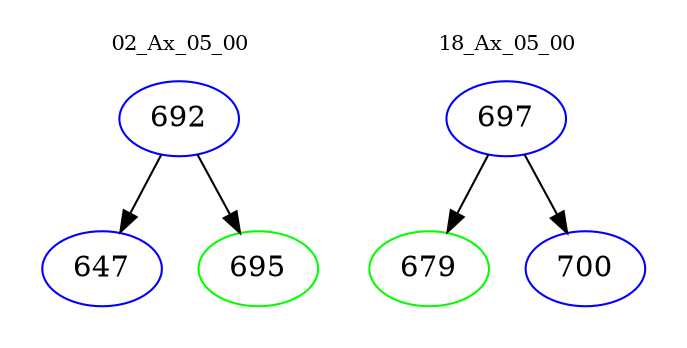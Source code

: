 digraph{
subgraph cluster_0 {
color = white
label = "02_Ax_05_00";
fontsize=10;
T0_692 [label="692", color="blue"]
T0_692 -> T0_647 [color="black"]
T0_647 [label="647", color="blue"]
T0_692 -> T0_695 [color="black"]
T0_695 [label="695", color="green"]
}
subgraph cluster_1 {
color = white
label = "18_Ax_05_00";
fontsize=10;
T1_697 [label="697", color="blue"]
T1_697 -> T1_679 [color="black"]
T1_679 [label="679", color="green"]
T1_697 -> T1_700 [color="black"]
T1_700 [label="700", color="blue"]
}
}
